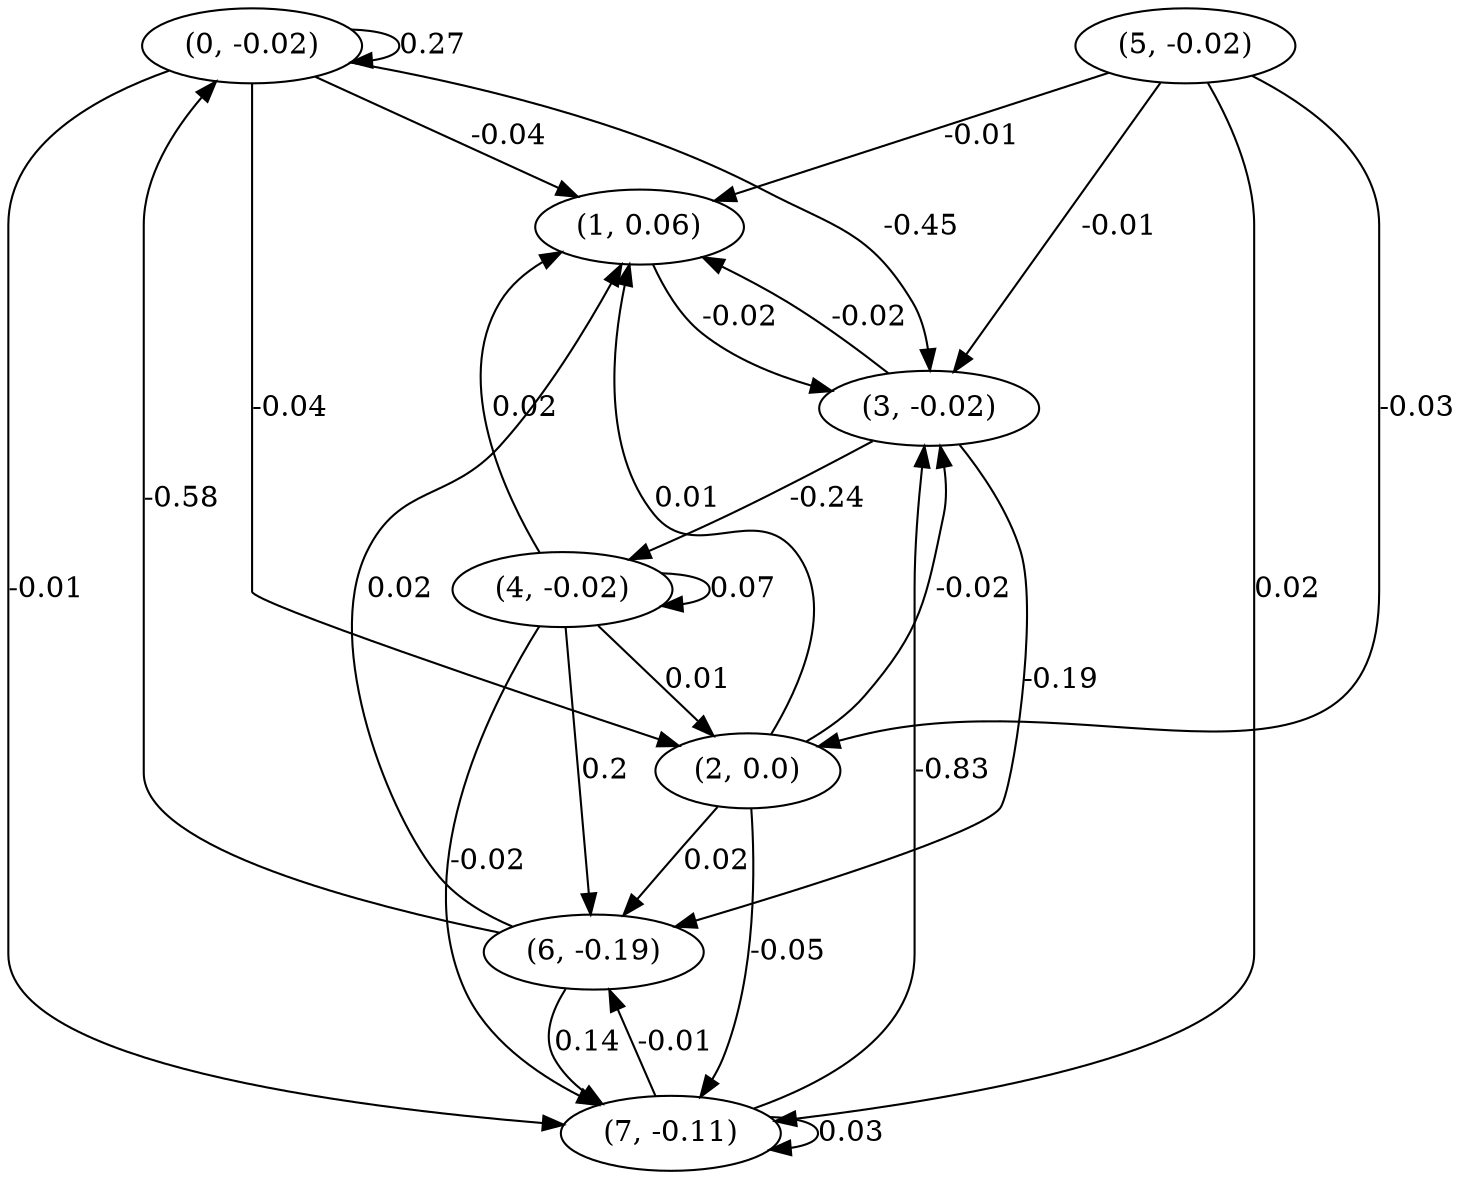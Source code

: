 digraph {
    0 [ label = "(0, -0.02)" ]
    1 [ label = "(1, 0.06)" ]
    2 [ label = "(2, 0.0)" ]
    3 [ label = "(3, -0.02)" ]
    4 [ label = "(4, -0.02)" ]
    5 [ label = "(5, -0.02)" ]
    6 [ label = "(6, -0.19)" ]
    7 [ label = "(7, -0.11)" ]
    0 -> 0 [ label = "0.27" ]
    4 -> 4 [ label = "0.07" ]
    7 -> 7 [ label = "0.03" ]
    6 -> 0 [ label = "-0.58" ]
    0 -> 1 [ label = "-0.04" ]
    2 -> 1 [ label = "0.01" ]
    3 -> 1 [ label = "-0.02" ]
    4 -> 1 [ label = "0.02" ]
    5 -> 1 [ label = "-0.01" ]
    6 -> 1 [ label = "0.02" ]
    0 -> 2 [ label = "-0.04" ]
    4 -> 2 [ label = "0.01" ]
    5 -> 2 [ label = "-0.03" ]
    0 -> 3 [ label = "-0.45" ]
    1 -> 3 [ label = "-0.02" ]
    2 -> 3 [ label = "-0.02" ]
    5 -> 3 [ label = "-0.01" ]
    7 -> 3 [ label = "-0.83" ]
    3 -> 4 [ label = "-0.24" ]
    2 -> 6 [ label = "0.02" ]
    3 -> 6 [ label = "-0.19" ]
    4 -> 6 [ label = "0.2" ]
    7 -> 6 [ label = "-0.01" ]
    0 -> 7 [ label = "-0.01" ]
    2 -> 7 [ label = "-0.05" ]
    4 -> 7 [ label = "-0.02" ]
    5 -> 7 [ label = "0.02" ]
    6 -> 7 [ label = "0.14" ]
}

